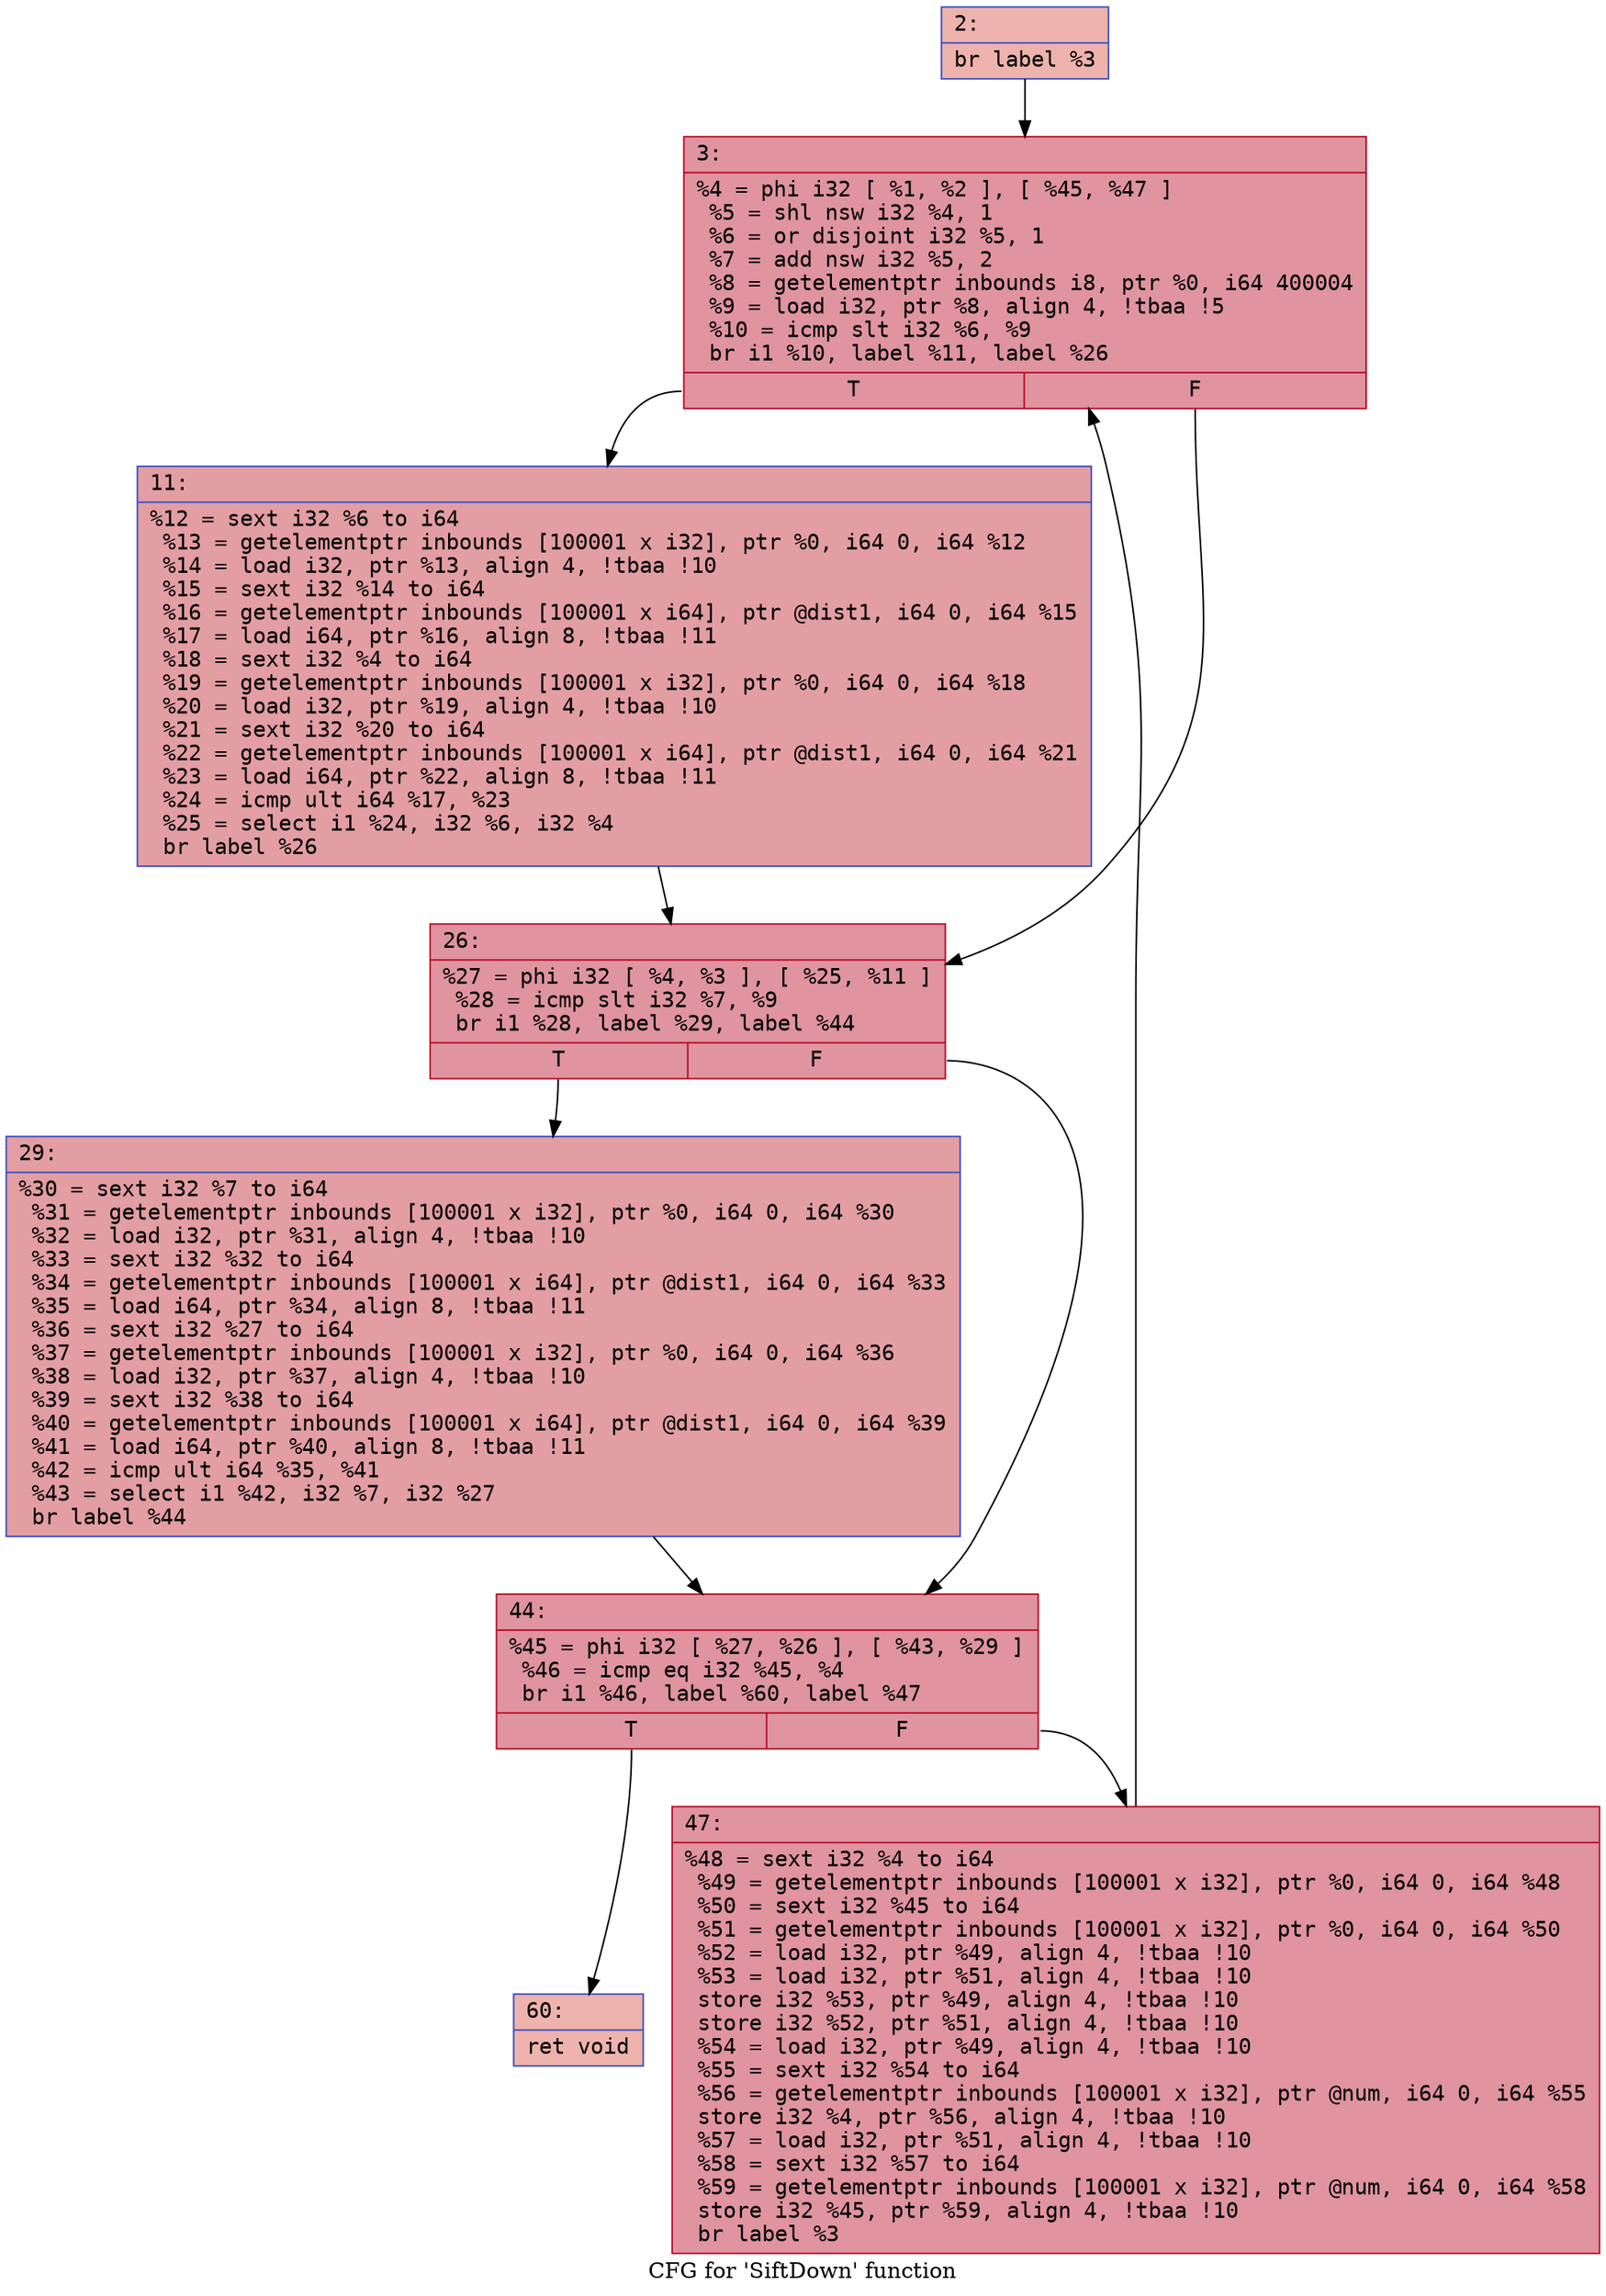 digraph "CFG for 'SiftDown' function" {
	label="CFG for 'SiftDown' function";

	Node0x61694303eb80 [shape=record,color="#3d50c3ff", style=filled, fillcolor="#d6524470" fontname="Courier",label="{2:\l|  br label %3\l}"];
	Node0x61694303eb80 -> Node0x61694303ec20[tooltip="2 -> 3\nProbability 100.00%" ];
	Node0x61694303ec20 [shape=record,color="#b70d28ff", style=filled, fillcolor="#b70d2870" fontname="Courier",label="{3:\l|  %4 = phi i32 [ %1, %2 ], [ %45, %47 ]\l  %5 = shl nsw i32 %4, 1\l  %6 = or disjoint i32 %5, 1\l  %7 = add nsw i32 %5, 2\l  %8 = getelementptr inbounds i8, ptr %0, i64 400004\l  %9 = load i32, ptr %8, align 4, !tbaa !5\l  %10 = icmp slt i32 %6, %9\l  br i1 %10, label %11, label %26\l|{<s0>T|<s1>F}}"];
	Node0x61694303ec20:s0 -> Node0x61694303f350[tooltip="3 -> 11\nProbability 50.00%" ];
	Node0x61694303ec20:s1 -> Node0x61694303f3f0[tooltip="3 -> 26\nProbability 50.00%" ];
	Node0x61694303f350 [shape=record,color="#3d50c3ff", style=filled, fillcolor="#be242e70" fontname="Courier",label="{11:\l|  %12 = sext i32 %6 to i64\l  %13 = getelementptr inbounds [100001 x i32], ptr %0, i64 0, i64 %12\l  %14 = load i32, ptr %13, align 4, !tbaa !10\l  %15 = sext i32 %14 to i64\l  %16 = getelementptr inbounds [100001 x i64], ptr @dist1, i64 0, i64 %15\l  %17 = load i64, ptr %16, align 8, !tbaa !11\l  %18 = sext i32 %4 to i64\l  %19 = getelementptr inbounds [100001 x i32], ptr %0, i64 0, i64 %18\l  %20 = load i32, ptr %19, align 4, !tbaa !10\l  %21 = sext i32 %20 to i64\l  %22 = getelementptr inbounds [100001 x i64], ptr @dist1, i64 0, i64 %21\l  %23 = load i64, ptr %22, align 8, !tbaa !11\l  %24 = icmp ult i64 %17, %23\l  %25 = select i1 %24, i32 %6, i32 %4\l  br label %26\l}"];
	Node0x61694303f350 -> Node0x61694303f3f0[tooltip="11 -> 26\nProbability 100.00%" ];
	Node0x61694303f3f0 [shape=record,color="#b70d28ff", style=filled, fillcolor="#b70d2870" fontname="Courier",label="{26:\l|  %27 = phi i32 [ %4, %3 ], [ %25, %11 ]\l  %28 = icmp slt i32 %7, %9\l  br i1 %28, label %29, label %44\l|{<s0>T|<s1>F}}"];
	Node0x61694303f3f0:s0 -> Node0x616943040640[tooltip="26 -> 29\nProbability 50.00%" ];
	Node0x61694303f3f0:s1 -> Node0x6169430406a0[tooltip="26 -> 44\nProbability 50.00%" ];
	Node0x616943040640 [shape=record,color="#3d50c3ff", style=filled, fillcolor="#be242e70" fontname="Courier",label="{29:\l|  %30 = sext i32 %7 to i64\l  %31 = getelementptr inbounds [100001 x i32], ptr %0, i64 0, i64 %30\l  %32 = load i32, ptr %31, align 4, !tbaa !10\l  %33 = sext i32 %32 to i64\l  %34 = getelementptr inbounds [100001 x i64], ptr @dist1, i64 0, i64 %33\l  %35 = load i64, ptr %34, align 8, !tbaa !11\l  %36 = sext i32 %27 to i64\l  %37 = getelementptr inbounds [100001 x i32], ptr %0, i64 0, i64 %36\l  %38 = load i32, ptr %37, align 4, !tbaa !10\l  %39 = sext i32 %38 to i64\l  %40 = getelementptr inbounds [100001 x i64], ptr @dist1, i64 0, i64 %39\l  %41 = load i64, ptr %40, align 8, !tbaa !11\l  %42 = icmp ult i64 %35, %41\l  %43 = select i1 %42, i32 %7, i32 %27\l  br label %44\l}"];
	Node0x616943040640 -> Node0x6169430406a0[tooltip="29 -> 44\nProbability 100.00%" ];
	Node0x6169430406a0 [shape=record,color="#b70d28ff", style=filled, fillcolor="#b70d2870" fontname="Courier",label="{44:\l|  %45 = phi i32 [ %27, %26 ], [ %43, %29 ]\l  %46 = icmp eq i32 %45, %4\l  br i1 %46, label %60, label %47\l|{<s0>T|<s1>F}}"];
	Node0x6169430406a0:s0 -> Node0x6169430411b0[tooltip="44 -> 60\nProbability 3.12%" ];
	Node0x6169430406a0:s1 -> Node0x61694303ed20[tooltip="44 -> 47\nProbability 96.88%" ];
	Node0x61694303ed20 [shape=record,color="#b70d28ff", style=filled, fillcolor="#b70d2870" fontname="Courier",label="{47:\l|  %48 = sext i32 %4 to i64\l  %49 = getelementptr inbounds [100001 x i32], ptr %0, i64 0, i64 %48\l  %50 = sext i32 %45 to i64\l  %51 = getelementptr inbounds [100001 x i32], ptr %0, i64 0, i64 %50\l  %52 = load i32, ptr %49, align 4, !tbaa !10\l  %53 = load i32, ptr %51, align 4, !tbaa !10\l  store i32 %53, ptr %49, align 4, !tbaa !10\l  store i32 %52, ptr %51, align 4, !tbaa !10\l  %54 = load i32, ptr %49, align 4, !tbaa !10\l  %55 = sext i32 %54 to i64\l  %56 = getelementptr inbounds [100001 x i32], ptr @num, i64 0, i64 %55\l  store i32 %4, ptr %56, align 4, !tbaa !10\l  %57 = load i32, ptr %51, align 4, !tbaa !10\l  %58 = sext i32 %57 to i64\l  %59 = getelementptr inbounds [100001 x i32], ptr @num, i64 0, i64 %58\l  store i32 %45, ptr %59, align 4, !tbaa !10\l  br label %3\l}"];
	Node0x61694303ed20 -> Node0x61694303ec20[tooltip="47 -> 3\nProbability 100.00%" ];
	Node0x6169430411b0 [shape=record,color="#3d50c3ff", style=filled, fillcolor="#d6524470" fontname="Courier",label="{60:\l|  ret void\l}"];
}
